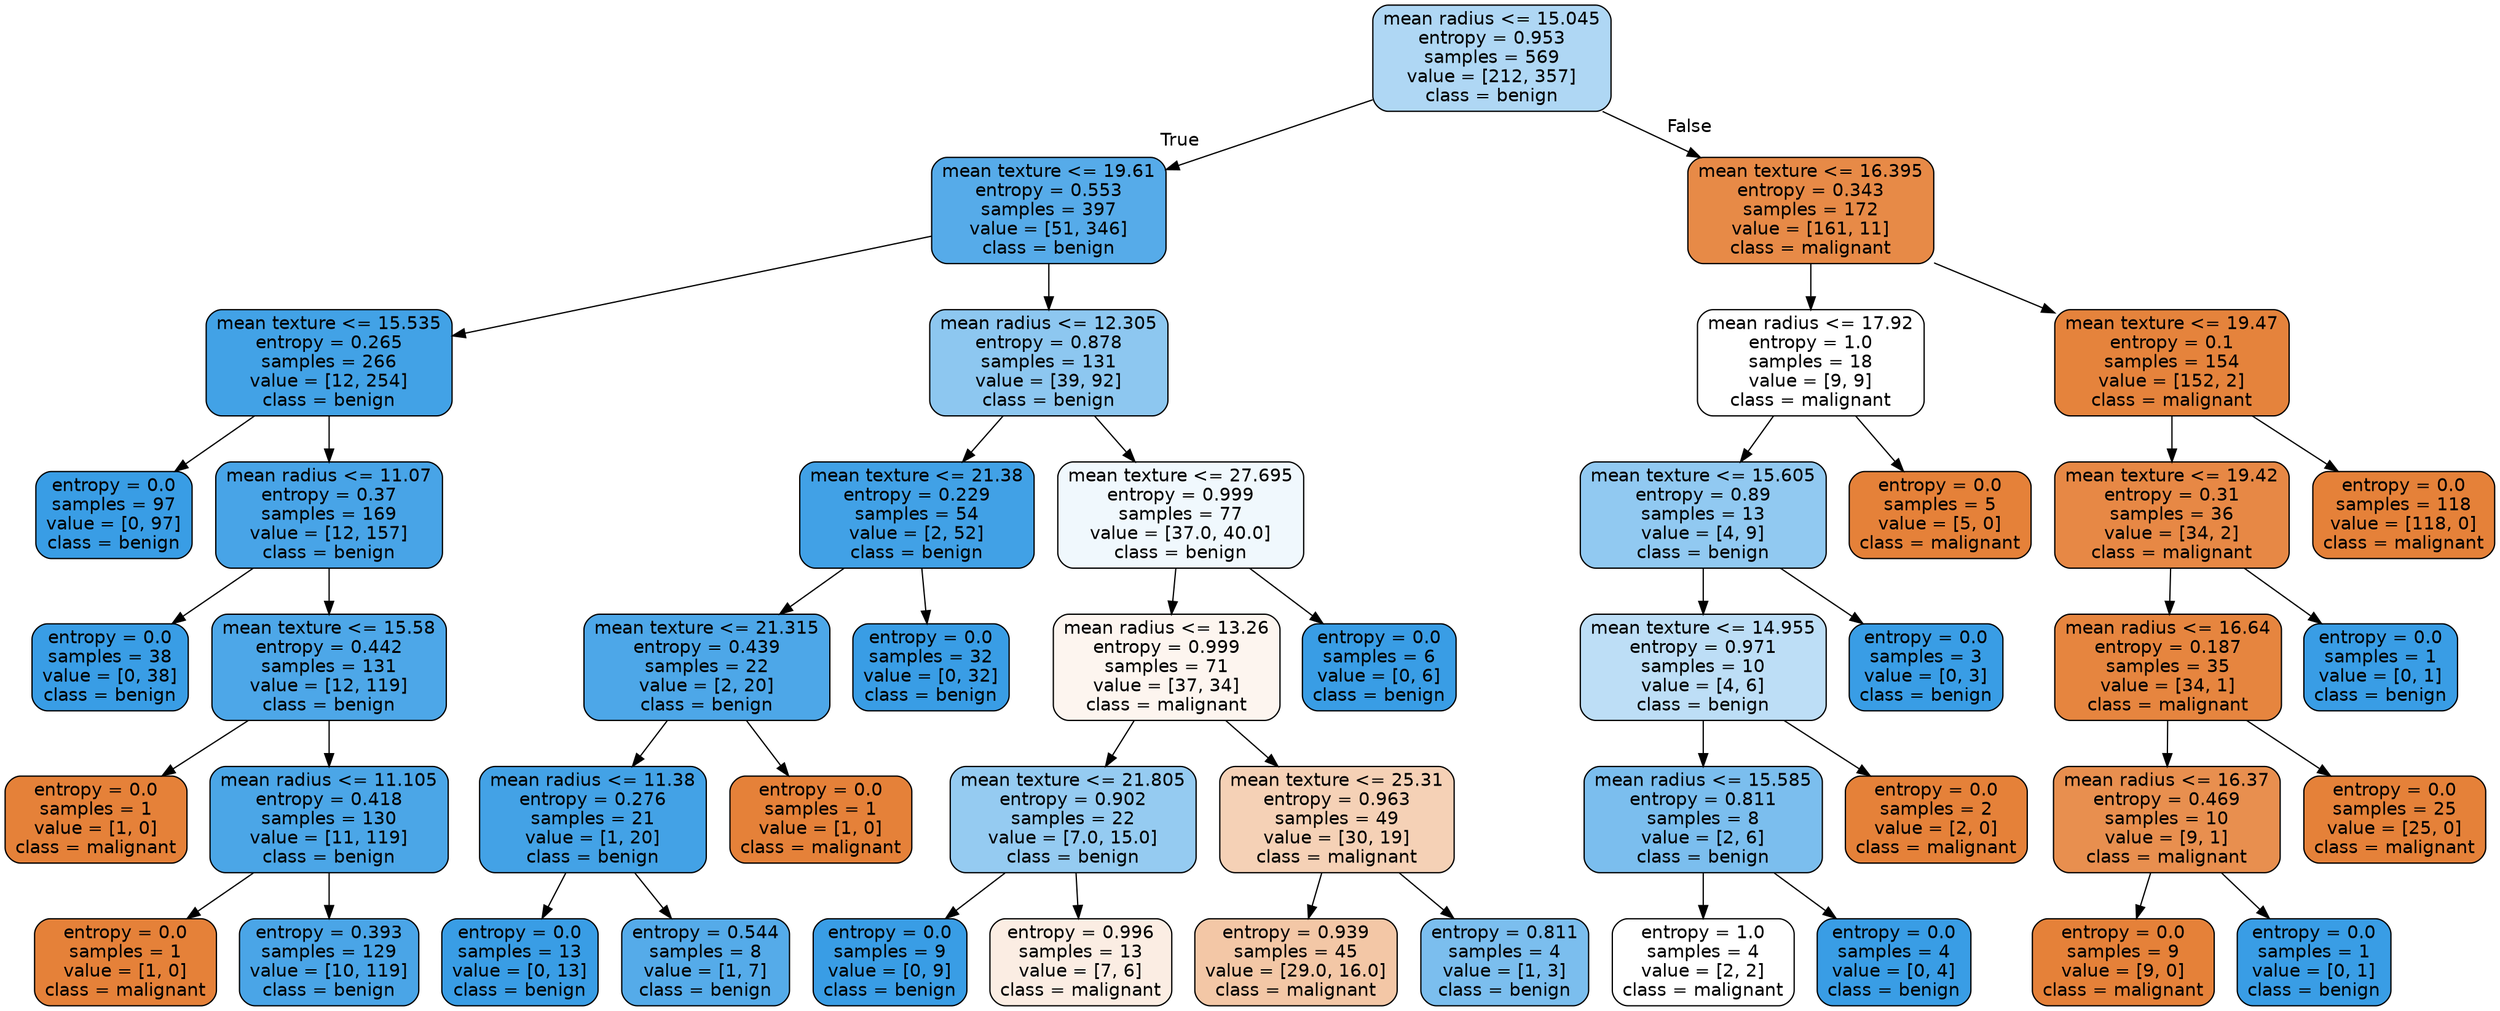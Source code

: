digraph Tree {
node [shape=box, style="filled, rounded", color="black", fontname="helvetica"] ;
edge [fontname="helvetica"] ;
0 [label="mean radius <= 15.045\nentropy = 0.953\nsamples = 569\nvalue = [212, 357]\nclass = benign", fillcolor="#afd7f4"] ;
1 [label="mean texture <= 19.61\nentropy = 0.553\nsamples = 397\nvalue = [51, 346]\nclass = benign", fillcolor="#56abe9"] ;
0 -> 1 [labeldistance=2.5, labelangle=45, headlabel="True"] ;
2 [label="mean texture <= 15.535\nentropy = 0.265\nsamples = 266\nvalue = [12, 254]\nclass = benign", fillcolor="#42a2e6"] ;
1 -> 2 ;
3 [label="entropy = 0.0\nsamples = 97\nvalue = [0, 97]\nclass = benign", fillcolor="#399de5"] ;
2 -> 3 ;
4 [label="mean radius <= 11.07\nentropy = 0.37\nsamples = 169\nvalue = [12, 157]\nclass = benign", fillcolor="#48a4e7"] ;
2 -> 4 ;
5 [label="entropy = 0.0\nsamples = 38\nvalue = [0, 38]\nclass = benign", fillcolor="#399de5"] ;
4 -> 5 ;
6 [label="mean texture <= 15.58\nentropy = 0.442\nsamples = 131\nvalue = [12, 119]\nclass = benign", fillcolor="#4da7e8"] ;
4 -> 6 ;
7 [label="entropy = 0.0\nsamples = 1\nvalue = [1, 0]\nclass = malignant", fillcolor="#e58139"] ;
6 -> 7 ;
8 [label="mean radius <= 11.105\nentropy = 0.418\nsamples = 130\nvalue = [11, 119]\nclass = benign", fillcolor="#4ba6e7"] ;
6 -> 8 ;
9 [label="entropy = 0.0\nsamples = 1\nvalue = [1, 0]\nclass = malignant", fillcolor="#e58139"] ;
8 -> 9 ;
10 [label="entropy = 0.393\nsamples = 129\nvalue = [10, 119]\nclass = benign", fillcolor="#4aa5e7"] ;
8 -> 10 ;
11 [label="mean radius <= 12.305\nentropy = 0.878\nsamples = 131\nvalue = [39, 92]\nclass = benign", fillcolor="#8dc7f0"] ;
1 -> 11 ;
12 [label="mean texture <= 21.38\nentropy = 0.229\nsamples = 54\nvalue = [2, 52]\nclass = benign", fillcolor="#41a1e6"] ;
11 -> 12 ;
13 [label="mean texture <= 21.315\nentropy = 0.439\nsamples = 22\nvalue = [2, 20]\nclass = benign", fillcolor="#4da7e8"] ;
12 -> 13 ;
14 [label="mean radius <= 11.38\nentropy = 0.276\nsamples = 21\nvalue = [1, 20]\nclass = benign", fillcolor="#43a2e6"] ;
13 -> 14 ;
15 [label="entropy = 0.0\nsamples = 13\nvalue = [0, 13]\nclass = benign", fillcolor="#399de5"] ;
14 -> 15 ;
16 [label="entropy = 0.544\nsamples = 8\nvalue = [1, 7]\nclass = benign", fillcolor="#55abe9"] ;
14 -> 16 ;
17 [label="entropy = 0.0\nsamples = 1\nvalue = [1, 0]\nclass = malignant", fillcolor="#e58139"] ;
13 -> 17 ;
18 [label="entropy = 0.0\nsamples = 32\nvalue = [0, 32]\nclass = benign", fillcolor="#399de5"] ;
12 -> 18 ;
19 [label="mean texture <= 27.695\nentropy = 0.999\nsamples = 77\nvalue = [37.0, 40.0]\nclass = benign", fillcolor="#f0f8fd"] ;
11 -> 19 ;
20 [label="mean radius <= 13.26\nentropy = 0.999\nsamples = 71\nvalue = [37, 34]\nclass = malignant", fillcolor="#fdf5ef"] ;
19 -> 20 ;
21 [label="mean texture <= 21.805\nentropy = 0.902\nsamples = 22\nvalue = [7.0, 15.0]\nclass = benign", fillcolor="#95cbf1"] ;
20 -> 21 ;
22 [label="entropy = 0.0\nsamples = 9\nvalue = [0, 9]\nclass = benign", fillcolor="#399de5"] ;
21 -> 22 ;
23 [label="entropy = 0.996\nsamples = 13\nvalue = [7, 6]\nclass = malignant", fillcolor="#fbede3"] ;
21 -> 23 ;
24 [label="mean texture <= 25.31\nentropy = 0.963\nsamples = 49\nvalue = [30, 19]\nclass = malignant", fillcolor="#f5d1b6"] ;
20 -> 24 ;
25 [label="entropy = 0.939\nsamples = 45\nvalue = [29.0, 16.0]\nclass = malignant", fillcolor="#f3c7a6"] ;
24 -> 25 ;
26 [label="entropy = 0.811\nsamples = 4\nvalue = [1, 3]\nclass = benign", fillcolor="#7bbeee"] ;
24 -> 26 ;
27 [label="entropy = 0.0\nsamples = 6\nvalue = [0, 6]\nclass = benign", fillcolor="#399de5"] ;
19 -> 27 ;
28 [label="mean texture <= 16.395\nentropy = 0.343\nsamples = 172\nvalue = [161, 11]\nclass = malignant", fillcolor="#e78a47"] ;
0 -> 28 [labeldistance=2.5, labelangle=-45, headlabel="False"] ;
29 [label="mean radius <= 17.92\nentropy = 1.0\nsamples = 18\nvalue = [9, 9]\nclass = malignant", fillcolor="#ffffff"] ;
28 -> 29 ;
30 [label="mean texture <= 15.605\nentropy = 0.89\nsamples = 13\nvalue = [4, 9]\nclass = benign", fillcolor="#91c9f1"] ;
29 -> 30 ;
31 [label="mean texture <= 14.955\nentropy = 0.971\nsamples = 10\nvalue = [4, 6]\nclass = benign", fillcolor="#bddef6"] ;
30 -> 31 ;
32 [label="mean radius <= 15.585\nentropy = 0.811\nsamples = 8\nvalue = [2, 6]\nclass = benign", fillcolor="#7bbeee"] ;
31 -> 32 ;
33 [label="entropy = 1.0\nsamples = 4\nvalue = [2, 2]\nclass = malignant", fillcolor="#ffffff"] ;
32 -> 33 ;
34 [label="entropy = 0.0\nsamples = 4\nvalue = [0, 4]\nclass = benign", fillcolor="#399de5"] ;
32 -> 34 ;
35 [label="entropy = 0.0\nsamples = 2\nvalue = [2, 0]\nclass = malignant", fillcolor="#e58139"] ;
31 -> 35 ;
36 [label="entropy = 0.0\nsamples = 3\nvalue = [0, 3]\nclass = benign", fillcolor="#399de5"] ;
30 -> 36 ;
37 [label="entropy = 0.0\nsamples = 5\nvalue = [5, 0]\nclass = malignant", fillcolor="#e58139"] ;
29 -> 37 ;
38 [label="mean texture <= 19.47\nentropy = 0.1\nsamples = 154\nvalue = [152, 2]\nclass = malignant", fillcolor="#e5833c"] ;
28 -> 38 ;
39 [label="mean texture <= 19.42\nentropy = 0.31\nsamples = 36\nvalue = [34, 2]\nclass = malignant", fillcolor="#e78845"] ;
38 -> 39 ;
40 [label="mean radius <= 16.64\nentropy = 0.187\nsamples = 35\nvalue = [34, 1]\nclass = malignant", fillcolor="#e6853f"] ;
39 -> 40 ;
41 [label="mean radius <= 16.37\nentropy = 0.469\nsamples = 10\nvalue = [9, 1]\nclass = malignant", fillcolor="#e88f4f"] ;
40 -> 41 ;
42 [label="entropy = 0.0\nsamples = 9\nvalue = [9, 0]\nclass = malignant", fillcolor="#e58139"] ;
41 -> 42 ;
43 [label="entropy = 0.0\nsamples = 1\nvalue = [0, 1]\nclass = benign", fillcolor="#399de5"] ;
41 -> 43 ;
44 [label="entropy = 0.0\nsamples = 25\nvalue = [25, 0]\nclass = malignant", fillcolor="#e58139"] ;
40 -> 44 ;
45 [label="entropy = 0.0\nsamples = 1\nvalue = [0, 1]\nclass = benign", fillcolor="#399de5"] ;
39 -> 45 ;
46 [label="entropy = 0.0\nsamples = 118\nvalue = [118, 0]\nclass = malignant", fillcolor="#e58139"] ;
38 -> 46 ;
}